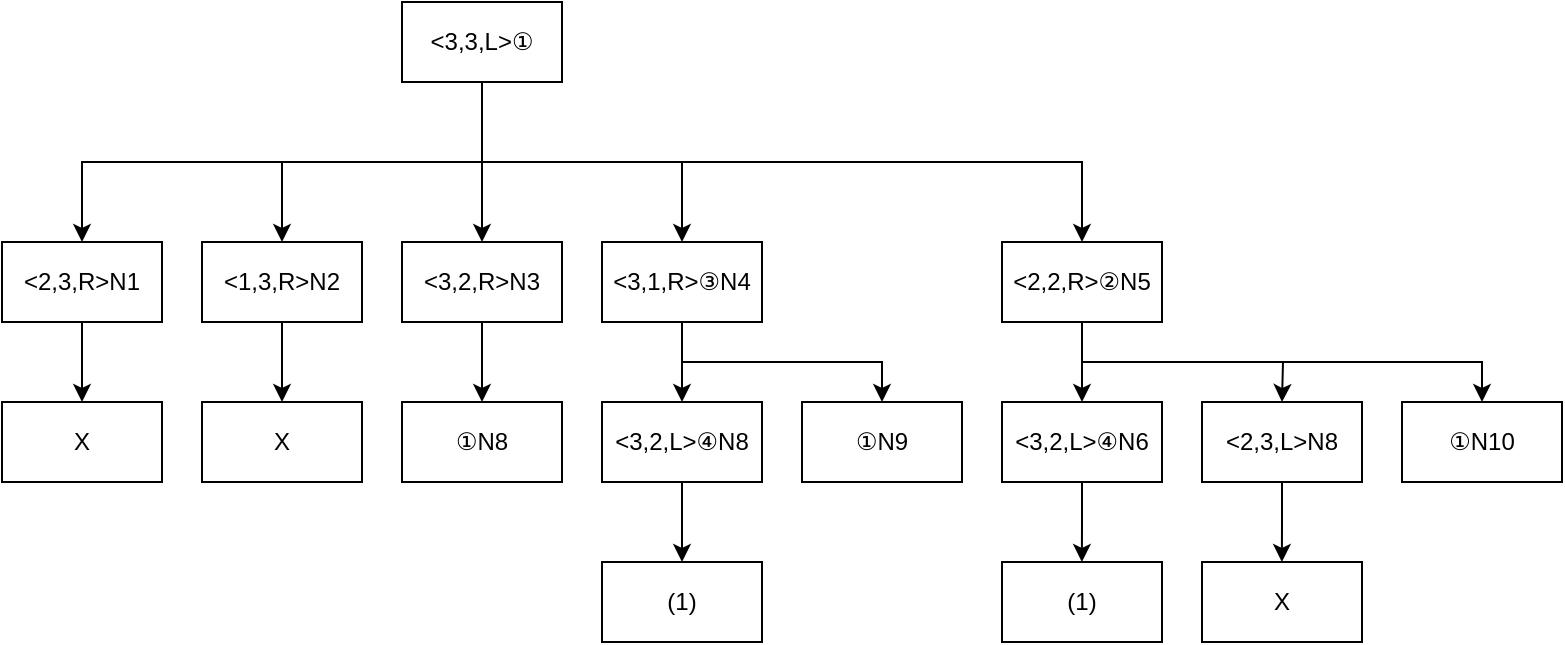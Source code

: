 <mxfile version="24.9.1">
  <diagram name="Page-1" id="QeLyGS0h_8OWv8H22Q_3">
    <mxGraphModel dx="937" dy="877" grid="1" gridSize="10" guides="1" tooltips="1" connect="1" arrows="1" fold="1" page="1" pageScale="1" pageWidth="850" pageHeight="1100" math="0" shadow="0">
      <root>
        <mxCell id="0" />
        <mxCell id="1" parent="0" />
        <mxCell id="flmP5Jba4wngmFBcUOo2-2" style="edgeStyle=orthogonalEdgeStyle;rounded=0;orthogonalLoop=1;jettySize=auto;html=1;exitX=0.5;exitY=1;exitDx=0;exitDy=0;entryX=0.5;entryY=0;entryDx=0;entryDy=0;labelBackgroundColor=none;fontColor=default;" edge="1" parent="1" source="qyMYqTmxAQvxw1RvTvAj-1" target="flmP5Jba4wngmFBcUOo2-15">
          <mxGeometry relative="1" as="geometry">
            <mxPoint x="490" y="160" as="targetPoint" />
            <Array as="points">
              <mxPoint x="250" y="120" />
              <mxPoint x="550" y="120" />
            </Array>
          </mxGeometry>
        </mxCell>
        <mxCell id="flmP5Jba4wngmFBcUOo2-3" style="edgeStyle=orthogonalEdgeStyle;rounded=0;orthogonalLoop=1;jettySize=auto;html=1;exitX=0.5;exitY=1;exitDx=0;exitDy=0;entryX=0.5;entryY=0;entryDx=0;entryDy=0;labelBackgroundColor=none;fontColor=default;" edge="1" parent="1" source="qyMYqTmxAQvxw1RvTvAj-1" target="flmP5Jba4wngmFBcUOo2-10">
          <mxGeometry relative="1" as="geometry">
            <mxPoint x="130" y="160" as="targetPoint" />
            <mxPoint x="290" y="100" as="sourcePoint" />
            <Array as="points">
              <mxPoint x="250" y="120" />
              <mxPoint x="150" y="120" />
            </Array>
          </mxGeometry>
        </mxCell>
        <mxCell id="flmP5Jba4wngmFBcUOo2-6" style="edgeStyle=orthogonalEdgeStyle;rounded=0;orthogonalLoop=1;jettySize=auto;html=1;exitX=0.5;exitY=1;exitDx=0;exitDy=0;entryX=0.5;entryY=0;entryDx=0;entryDy=0;labelBackgroundColor=none;fontColor=default;" edge="1" parent="1" source="qyMYqTmxAQvxw1RvTvAj-1" target="flmP5Jba4wngmFBcUOo2-12">
          <mxGeometry relative="1" as="geometry">
            <mxPoint x="370" y="160" as="targetPoint" />
          </mxGeometry>
        </mxCell>
        <mxCell id="flmP5Jba4wngmFBcUOo2-8" style="edgeStyle=orthogonalEdgeStyle;rounded=0;orthogonalLoop=1;jettySize=auto;html=1;exitX=0.5;exitY=1;exitDx=0;exitDy=0;entryX=0.5;entryY=0;entryDx=0;entryDy=0;labelBackgroundColor=none;fontColor=default;" edge="1" parent="1" source="qyMYqTmxAQvxw1RvTvAj-1" target="flmP5Jba4wngmFBcUOo2-9">
          <mxGeometry relative="1" as="geometry">
            <mxPoint x="10" y="160" as="targetPoint" />
          </mxGeometry>
        </mxCell>
        <mxCell id="qyMYqTmxAQvxw1RvTvAj-1" value="&amp;lt;3,3,L&amp;gt;①" style="rounded=0;whiteSpace=wrap;html=1;labelBackgroundColor=none;" parent="1" vertex="1">
          <mxGeometry x="210" y="40" width="80" height="40" as="geometry" />
        </mxCell>
        <mxCell id="qyMYqTmxAQvxw1RvTvAj-2" value="" style="endArrow=classic;html=1;rounded=0;exitX=0.5;exitY=1;exitDx=0;exitDy=0;labelBackgroundColor=none;fontColor=default;" parent="1" source="qyMYqTmxAQvxw1RvTvAj-1" edge="1">
          <mxGeometry width="50" height="50" relative="1" as="geometry">
            <mxPoint x="240" y="290" as="sourcePoint" />
            <mxPoint x="250" y="160" as="targetPoint" />
            <Array as="points" />
          </mxGeometry>
        </mxCell>
        <mxCell id="flmP5Jba4wngmFBcUOo2-16" style="edgeStyle=orthogonalEdgeStyle;rounded=0;orthogonalLoop=1;jettySize=auto;html=1;exitX=0.5;exitY=1;exitDx=0;exitDy=0;labelBackgroundColor=none;fontColor=default;" edge="1" parent="1" source="flmP5Jba4wngmFBcUOo2-9">
          <mxGeometry relative="1" as="geometry">
            <mxPoint x="50" y="240" as="targetPoint" />
          </mxGeometry>
        </mxCell>
        <mxCell id="flmP5Jba4wngmFBcUOo2-9" value="&amp;lt;2,3,R&amp;gt;N1" style="whiteSpace=wrap;html=1;labelBackgroundColor=none;" vertex="1" parent="1">
          <mxGeometry x="10" y="160" width="80" height="40" as="geometry" />
        </mxCell>
        <mxCell id="flmP5Jba4wngmFBcUOo2-18" style="edgeStyle=orthogonalEdgeStyle;rounded=0;orthogonalLoop=1;jettySize=auto;html=1;exitX=0.5;exitY=1;exitDx=0;exitDy=0;labelBackgroundColor=none;fontColor=default;" edge="1" parent="1" source="flmP5Jba4wngmFBcUOo2-10">
          <mxGeometry relative="1" as="geometry">
            <mxPoint x="150" y="240" as="targetPoint" />
          </mxGeometry>
        </mxCell>
        <mxCell id="flmP5Jba4wngmFBcUOo2-10" value="&amp;lt;1,3,R&amp;gt;N2" style="whiteSpace=wrap;html=1;labelBackgroundColor=none;" vertex="1" parent="1">
          <mxGeometry x="110" y="160" width="80" height="40" as="geometry" />
        </mxCell>
        <mxCell id="flmP5Jba4wngmFBcUOo2-19" style="edgeStyle=orthogonalEdgeStyle;rounded=0;orthogonalLoop=1;jettySize=auto;html=1;labelBackgroundColor=none;fontColor=default;" edge="1" parent="1" source="flmP5Jba4wngmFBcUOo2-11">
          <mxGeometry relative="1" as="geometry">
            <mxPoint x="250" y="240" as="targetPoint" />
          </mxGeometry>
        </mxCell>
        <mxCell id="flmP5Jba4wngmFBcUOo2-11" value="&amp;lt;3,2,R&amp;gt;N3" style="whiteSpace=wrap;html=1;labelBackgroundColor=none;" vertex="1" parent="1">
          <mxGeometry x="210" y="160" width="80" height="40" as="geometry" />
        </mxCell>
        <mxCell id="flmP5Jba4wngmFBcUOo2-22" style="edgeStyle=orthogonalEdgeStyle;rounded=0;orthogonalLoop=1;jettySize=auto;html=1;labelBackgroundColor=none;fontColor=default;" edge="1" parent="1" source="flmP5Jba4wngmFBcUOo2-12">
          <mxGeometry relative="1" as="geometry">
            <mxPoint x="350" y="240" as="targetPoint" />
          </mxGeometry>
        </mxCell>
        <mxCell id="flmP5Jba4wngmFBcUOo2-23" style="edgeStyle=orthogonalEdgeStyle;rounded=0;orthogonalLoop=1;jettySize=auto;html=1;exitX=0.5;exitY=1;exitDx=0;exitDy=0;entryX=0.5;entryY=0;entryDx=0;entryDy=0;labelBackgroundColor=none;fontColor=default;" edge="1" parent="1" source="flmP5Jba4wngmFBcUOo2-12" target="flmP5Jba4wngmFBcUOo2-25">
          <mxGeometry relative="1" as="geometry">
            <mxPoint x="470" y="240" as="targetPoint" />
            <Array as="points">
              <mxPoint x="350" y="220" />
              <mxPoint x="450" y="220" />
            </Array>
          </mxGeometry>
        </mxCell>
        <mxCell id="flmP5Jba4wngmFBcUOo2-12" value="&amp;lt;3,1,R&amp;gt;③N4" style="whiteSpace=wrap;html=1;labelBackgroundColor=none;" vertex="1" parent="1">
          <mxGeometry x="310" y="160" width="80" height="40" as="geometry" />
        </mxCell>
        <mxCell id="flmP5Jba4wngmFBcUOo2-28" style="edgeStyle=orthogonalEdgeStyle;rounded=0;orthogonalLoop=1;jettySize=auto;html=1;labelBackgroundColor=none;fontColor=default;" edge="1" parent="1" source="flmP5Jba4wngmFBcUOo2-15">
          <mxGeometry relative="1" as="geometry">
            <mxPoint x="550" y="240" as="targetPoint" />
          </mxGeometry>
        </mxCell>
        <mxCell id="flmP5Jba4wngmFBcUOo2-30" style="edgeStyle=orthogonalEdgeStyle;rounded=0;orthogonalLoop=1;jettySize=auto;html=1;exitX=0.5;exitY=1;exitDx=0;exitDy=0;labelBackgroundColor=none;fontColor=default;" edge="1" parent="1" source="flmP5Jba4wngmFBcUOo2-15">
          <mxGeometry relative="1" as="geometry">
            <mxPoint x="650" y="240" as="targetPoint" />
          </mxGeometry>
        </mxCell>
        <mxCell id="flmP5Jba4wngmFBcUOo2-15" value="&amp;lt;2,2,R&amp;gt;②N5" style="whiteSpace=wrap;html=1;labelBackgroundColor=none;" vertex="1" parent="1">
          <mxGeometry x="510" y="160" width="80" height="40" as="geometry" />
        </mxCell>
        <mxCell id="flmP5Jba4wngmFBcUOo2-17" value="X" style="whiteSpace=wrap;html=1;labelBackgroundColor=none;" vertex="1" parent="1">
          <mxGeometry x="10" y="240" width="80" height="40" as="geometry" />
        </mxCell>
        <mxCell id="flmP5Jba4wngmFBcUOo2-20" value="X" style="whiteSpace=wrap;html=1;labelBackgroundColor=none;" vertex="1" parent="1">
          <mxGeometry x="110" y="240" width="80" height="40" as="geometry" />
        </mxCell>
        <mxCell id="flmP5Jba4wngmFBcUOo2-21" value="①N8" style="whiteSpace=wrap;html=1;labelBackgroundColor=none;" vertex="1" parent="1">
          <mxGeometry x="210" y="240" width="80" height="40" as="geometry" />
        </mxCell>
        <mxCell id="flmP5Jba4wngmFBcUOo2-38" style="edgeStyle=orthogonalEdgeStyle;rounded=0;orthogonalLoop=1;jettySize=auto;html=1;exitX=0.5;exitY=1;exitDx=0;exitDy=0;labelBackgroundColor=none;fontColor=default;" edge="1" parent="1" source="flmP5Jba4wngmFBcUOo2-24">
          <mxGeometry relative="1" as="geometry">
            <mxPoint x="350" y="320" as="targetPoint" />
          </mxGeometry>
        </mxCell>
        <mxCell id="flmP5Jba4wngmFBcUOo2-24" value="&amp;lt;3,2,L&amp;gt;④N8" style="whiteSpace=wrap;html=1;labelBackgroundColor=none;" vertex="1" parent="1">
          <mxGeometry x="310" y="240" width="80" height="40" as="geometry" />
        </mxCell>
        <mxCell id="flmP5Jba4wngmFBcUOo2-25" value="①N9" style="whiteSpace=wrap;html=1;labelBackgroundColor=none;" vertex="1" parent="1">
          <mxGeometry x="410" y="240" width="80" height="40" as="geometry" />
        </mxCell>
        <mxCell id="flmP5Jba4wngmFBcUOo2-42" style="edgeStyle=orthogonalEdgeStyle;rounded=0;orthogonalLoop=1;jettySize=auto;html=1;exitX=0.5;exitY=1;exitDx=0;exitDy=0;labelBackgroundColor=none;fontColor=default;" edge="1" parent="1" source="flmP5Jba4wngmFBcUOo2-31">
          <mxGeometry relative="1" as="geometry">
            <mxPoint x="549.936" y="320" as="targetPoint" />
          </mxGeometry>
        </mxCell>
        <mxCell id="flmP5Jba4wngmFBcUOo2-31" value="&amp;lt;3,2,L&amp;gt;④N6" style="whiteSpace=wrap;html=1;labelBackgroundColor=none;" vertex="1" parent="1">
          <mxGeometry x="510" y="240" width="80" height="40" as="geometry" />
        </mxCell>
        <mxCell id="flmP5Jba4wngmFBcUOo2-40" style="edgeStyle=orthogonalEdgeStyle;rounded=0;orthogonalLoop=1;jettySize=auto;html=1;exitX=0.5;exitY=1;exitDx=0;exitDy=0;labelBackgroundColor=none;fontColor=default;" edge="1" parent="1" source="flmP5Jba4wngmFBcUOo2-33">
          <mxGeometry relative="1" as="geometry">
            <mxPoint x="649.936" y="320" as="targetPoint" />
          </mxGeometry>
        </mxCell>
        <mxCell id="flmP5Jba4wngmFBcUOo2-33" value="&amp;lt;2,3,L&amp;gt;N8" style="whiteSpace=wrap;html=1;labelBackgroundColor=none;" vertex="1" parent="1">
          <mxGeometry x="610" y="240" width="80" height="40" as="geometry" />
        </mxCell>
        <mxCell id="flmP5Jba4wngmFBcUOo2-34" value="①N10" style="whiteSpace=wrap;html=1;labelBackgroundColor=none;" vertex="1" parent="1">
          <mxGeometry x="710" y="240" width="80" height="40" as="geometry" />
        </mxCell>
        <mxCell id="flmP5Jba4wngmFBcUOo2-36" style="edgeStyle=orthogonalEdgeStyle;rounded=0;orthogonalLoop=1;jettySize=auto;html=1;exitX=0.5;exitY=1;exitDx=0;exitDy=0;entryX=0.5;entryY=0;entryDx=0;entryDy=0;labelBackgroundColor=none;fontColor=default;" edge="1" parent="1" source="flmP5Jba4wngmFBcUOo2-15" target="flmP5Jba4wngmFBcUOo2-34">
          <mxGeometry relative="1" as="geometry" />
        </mxCell>
        <mxCell id="flmP5Jba4wngmFBcUOo2-41" value="X" style="whiteSpace=wrap;html=1;labelBackgroundColor=none;" vertex="1" parent="1">
          <mxGeometry x="610" y="320" width="80" height="40" as="geometry" />
        </mxCell>
        <mxCell id="flmP5Jba4wngmFBcUOo2-43" value="(1)" style="whiteSpace=wrap;html=1;labelBackgroundColor=none;" vertex="1" parent="1">
          <mxGeometry x="310" y="320" width="80" height="40" as="geometry" />
        </mxCell>
        <mxCell id="flmP5Jba4wngmFBcUOo2-44" value="(1)" style="whiteSpace=wrap;html=1;labelBackgroundColor=none;" vertex="1" parent="1">
          <mxGeometry x="510" y="320" width="80" height="40" as="geometry" />
        </mxCell>
      </root>
    </mxGraphModel>
  </diagram>
</mxfile>
